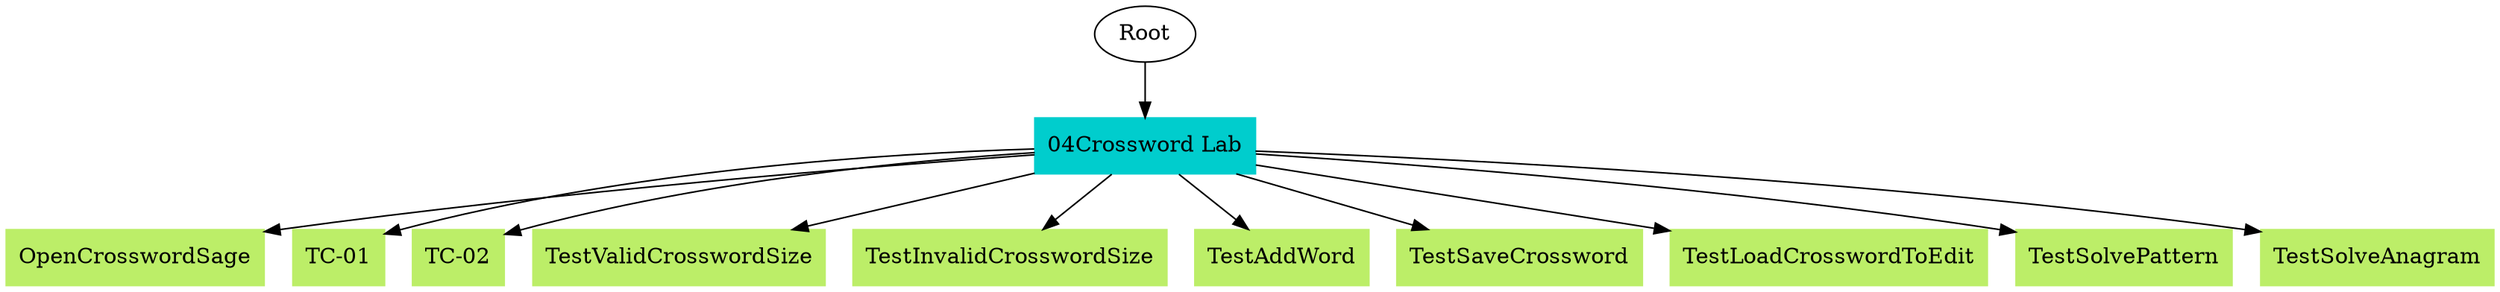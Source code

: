 // TS <-> TC
digraph {
	Root
	"04Crossword Lab" [color=cyan3 shape=box style=filled]
		Root -> "04Crossword Lab"
	OpenCrosswordSage [color=darkolivegreen2 shape=box style=filled]
		"04Crossword Lab" -> OpenCrosswordSage
	"TC-01" [color=darkolivegreen2 shape=box style=filled]
		"04Crossword Lab" -> "TC-01"
	"TC-02" [color=darkolivegreen2 shape=box style=filled]
		"04Crossword Lab" -> "TC-02"
	TestValidCrosswordSize [color=darkolivegreen2 shape=box style=filled]
		"04Crossword Lab" -> TestValidCrosswordSize
	TestInvalidCrosswordSize [color=darkolivegreen2 shape=box style=filled]
		"04Crossword Lab" -> TestInvalidCrosswordSize
	TestAddWord [color=darkolivegreen2 shape=box style=filled]
		"04Crossword Lab" -> TestAddWord
	TestSaveCrossword [color=darkolivegreen2 shape=box style=filled]
		"04Crossword Lab" -> TestSaveCrossword
	TestLoadCrosswordToEdit [color=darkolivegreen2 shape=box style=filled]
		"04Crossword Lab" -> TestLoadCrosswordToEdit
	TestSolvePattern [color=darkolivegreen2 shape=box style=filled]
		"04Crossword Lab" -> TestSolvePattern
	TestSolveAnagram [color=darkolivegreen2 shape=box style=filled]
		"04Crossword Lab" -> TestSolveAnagram
}